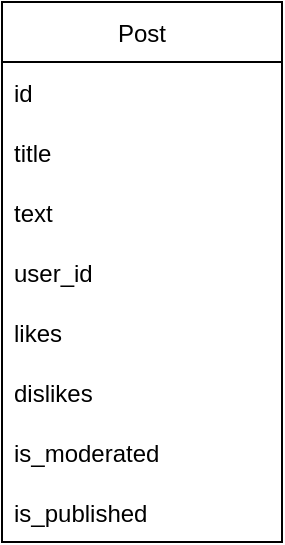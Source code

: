 <mxfile version="15.4.3" type="github">
  <diagram id="C5RBs43oDa-KdzZeNtuy" name="Page-1">
    <mxGraphModel dx="1360" dy="834" grid="1" gridSize="10" guides="1" tooltips="1" connect="1" arrows="1" fold="1" page="1" pageScale="1" pageWidth="827" pageHeight="1169" math="0" shadow="0">
      <root>
        <mxCell id="WIyWlLk6GJQsqaUBKTNV-0" />
        <mxCell id="WIyWlLk6GJQsqaUBKTNV-1" parent="WIyWlLk6GJQsqaUBKTNV-0" />
        <mxCell id="eLkrQhP6eLTB1rhS5y6y-1" value="Post" style="swimlane;fontStyle=0;childLayout=stackLayout;horizontal=1;startSize=30;horizontalStack=0;resizeParent=1;resizeParentMax=0;resizeLast=0;collapsible=1;marginBottom=0;" vertex="1" parent="WIyWlLk6GJQsqaUBKTNV-1">
          <mxGeometry x="180" y="220" width="140" height="270" as="geometry" />
        </mxCell>
        <mxCell id="eLkrQhP6eLTB1rhS5y6y-2" value="id" style="text;strokeColor=none;fillColor=none;align=left;verticalAlign=middle;spacingLeft=4;spacingRight=4;overflow=hidden;points=[[0,0.5],[1,0.5]];portConstraint=eastwest;rotatable=0;" vertex="1" parent="eLkrQhP6eLTB1rhS5y6y-1">
          <mxGeometry y="30" width="140" height="30" as="geometry" />
        </mxCell>
        <mxCell id="eLkrQhP6eLTB1rhS5y6y-3" value="title" style="text;strokeColor=none;fillColor=none;align=left;verticalAlign=middle;spacingLeft=4;spacingRight=4;overflow=hidden;points=[[0,0.5],[1,0.5]];portConstraint=eastwest;rotatable=0;" vertex="1" parent="eLkrQhP6eLTB1rhS5y6y-1">
          <mxGeometry y="60" width="140" height="30" as="geometry" />
        </mxCell>
        <mxCell id="eLkrQhP6eLTB1rhS5y6y-5" value="text" style="text;strokeColor=none;fillColor=none;align=left;verticalAlign=middle;spacingLeft=4;spacingRight=4;overflow=hidden;points=[[0,0.5],[1,0.5]];portConstraint=eastwest;rotatable=0;" vertex="1" parent="eLkrQhP6eLTB1rhS5y6y-1">
          <mxGeometry y="90" width="140" height="30" as="geometry" />
        </mxCell>
        <mxCell id="eLkrQhP6eLTB1rhS5y6y-6" value="user_id" style="text;strokeColor=none;fillColor=none;align=left;verticalAlign=middle;spacingLeft=4;spacingRight=4;overflow=hidden;points=[[0,0.5],[1,0.5]];portConstraint=eastwest;rotatable=0;" vertex="1" parent="eLkrQhP6eLTB1rhS5y6y-1">
          <mxGeometry y="120" width="140" height="30" as="geometry" />
        </mxCell>
        <mxCell id="eLkrQhP6eLTB1rhS5y6y-7" value="likes" style="text;strokeColor=none;fillColor=none;align=left;verticalAlign=middle;spacingLeft=4;spacingRight=4;overflow=hidden;points=[[0,0.5],[1,0.5]];portConstraint=eastwest;rotatable=0;" vertex="1" parent="eLkrQhP6eLTB1rhS5y6y-1">
          <mxGeometry y="150" width="140" height="30" as="geometry" />
        </mxCell>
        <mxCell id="eLkrQhP6eLTB1rhS5y6y-8" value="dislikes" style="text;strokeColor=none;fillColor=none;align=left;verticalAlign=middle;spacingLeft=4;spacingRight=4;overflow=hidden;points=[[0,0.5],[1,0.5]];portConstraint=eastwest;rotatable=0;" vertex="1" parent="eLkrQhP6eLTB1rhS5y6y-1">
          <mxGeometry y="180" width="140" height="30" as="geometry" />
        </mxCell>
        <mxCell id="eLkrQhP6eLTB1rhS5y6y-10" value="is_moderated" style="text;strokeColor=none;fillColor=none;align=left;verticalAlign=middle;spacingLeft=4;spacingRight=4;overflow=hidden;points=[[0,0.5],[1,0.5]];portConstraint=eastwest;rotatable=0;" vertex="1" parent="eLkrQhP6eLTB1rhS5y6y-1">
          <mxGeometry y="210" width="140" height="30" as="geometry" />
        </mxCell>
        <mxCell id="eLkrQhP6eLTB1rhS5y6y-9" value="is_published" style="text;strokeColor=none;fillColor=none;align=left;verticalAlign=middle;spacingLeft=4;spacingRight=4;overflow=hidden;points=[[0,0.5],[1,0.5]];portConstraint=eastwest;rotatable=0;" vertex="1" parent="eLkrQhP6eLTB1rhS5y6y-1">
          <mxGeometry y="240" width="140" height="30" as="geometry" />
        </mxCell>
      </root>
    </mxGraphModel>
  </diagram>
</mxfile>
